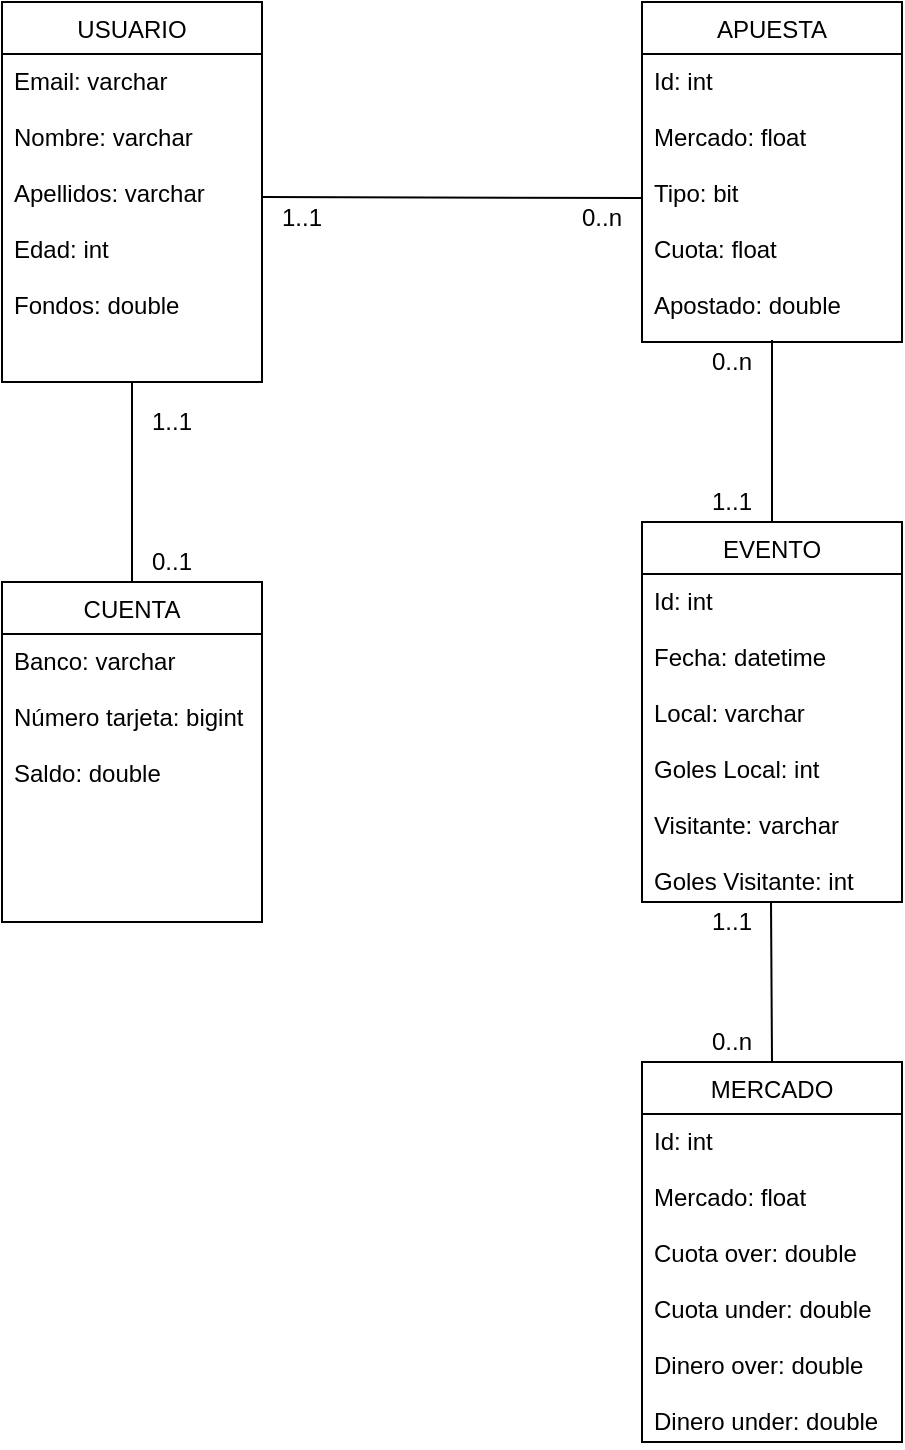 <mxfile version="12.0.0" type="device" pages="1"><diagram id="2VxZGO68ZqQD4nt9917c" name="Page-1"><mxGraphModel dx="768" dy="724" grid="1" gridSize="10" guides="1" tooltips="1" connect="1" arrows="1" fold="1" page="1" pageScale="1" pageWidth="827" pageHeight="1169" math="0" shadow="0"><root><mxCell id="0"/><mxCell id="1" parent="0"/><mxCell id="4smF6gf7_sTRX478Lm-M-1" value="USUARIO" style="swimlane;fontStyle=0;childLayout=stackLayout;horizontal=1;startSize=26;fillColor=none;horizontalStack=0;resizeParent=1;resizeParentMax=0;resizeLast=0;collapsible=1;marginBottom=0;strokeWidth=1;" parent="1" vertex="1"><mxGeometry x="80" y="40" width="130" height="190" as="geometry"><mxRectangle x="80" y="40" width="80" height="26" as="alternateBounds"/></mxGeometry></mxCell><mxCell id="4smF6gf7_sTRX478Lm-M-2" value="Email: varchar&#10;&#10;Nombre: varchar&#10;&#10;Apellidos: varchar&#10;&#10;Edad: int&#10;&#10;Fondos: double" style="text;strokeColor=none;fillColor=none;align=left;verticalAlign=top;spacingLeft=4;spacingRight=4;overflow=hidden;rotatable=0;points=[[0,0.5],[1,0.5]];portConstraint=eastwest;strokeWidth=1;" parent="4smF6gf7_sTRX478Lm-M-1" vertex="1"><mxGeometry y="26" width="130" height="164" as="geometry"/></mxCell><mxCell id="4smF6gf7_sTRX478Lm-M-5" value="CUENTA" style="swimlane;fontStyle=0;childLayout=stackLayout;horizontal=1;startSize=26;fillColor=none;horizontalStack=0;resizeParent=1;resizeParentMax=0;resizeLast=0;collapsible=1;marginBottom=0;strokeWidth=1;" parent="1" vertex="1"><mxGeometry x="80" y="330" width="130" height="170" as="geometry"><mxRectangle x="80" y="40" width="80" height="26" as="alternateBounds"/></mxGeometry></mxCell><mxCell id="4smF6gf7_sTRX478Lm-M-6" value="Banco: varchar&#10;&#10;Número tarjeta: bigint&#10;&#10;Saldo: double" style="text;strokeColor=none;fillColor=none;align=left;verticalAlign=top;spacingLeft=4;spacingRight=4;overflow=hidden;rotatable=0;points=[[0,0.5],[1,0.5]];portConstraint=eastwest;strokeWidth=1;" parent="4smF6gf7_sTRX478Lm-M-5" vertex="1"><mxGeometry y="26" width="130" height="144" as="geometry"/></mxCell><mxCell id="4smF6gf7_sTRX478Lm-M-7" value="APUESTA" style="swimlane;fontStyle=0;childLayout=stackLayout;horizontal=1;startSize=26;fillColor=none;horizontalStack=0;resizeParent=1;resizeParentMax=0;resizeLast=0;collapsible=1;marginBottom=0;strokeWidth=1;" parent="1" vertex="1"><mxGeometry x="400" y="40" width="130" height="170" as="geometry"><mxRectangle x="80" y="40" width="80" height="26" as="alternateBounds"/></mxGeometry></mxCell><mxCell id="4smF6gf7_sTRX478Lm-M-8" value="Id: int&#10;&#10;Mercado: float&#10;&#10;Tipo: bit&#10;&#10;Cuota: float&#10;&#10;Apostado: double" style="text;strokeColor=none;fillColor=none;align=left;verticalAlign=top;spacingLeft=4;spacingRight=4;overflow=hidden;rotatable=0;points=[[0,0.5],[1,0.5]];portConstraint=eastwest;strokeWidth=1;" parent="4smF6gf7_sTRX478Lm-M-7" vertex="1"><mxGeometry y="26" width="130" height="144" as="geometry"/></mxCell><mxCell id="4smF6gf7_sTRX478Lm-M-9" value="EVENTO" style="swimlane;fontStyle=0;childLayout=stackLayout;horizontal=1;startSize=26;fillColor=none;horizontalStack=0;resizeParent=1;resizeParentMax=0;resizeLast=0;collapsible=1;marginBottom=0;strokeWidth=1;" parent="1" vertex="1"><mxGeometry x="400" y="300" width="130" height="190" as="geometry"><mxRectangle x="80" y="40" width="80" height="26" as="alternateBounds"/></mxGeometry></mxCell><mxCell id="4smF6gf7_sTRX478Lm-M-10" value="Id: int&#10;&#10;Fecha: datetime&#10;&#10;Local: varchar&#10;&#10;Goles Local: int&#10;&#10;Visitante: varchar&#10;&#10;Goles Visitante: int" style="text;strokeColor=none;fillColor=none;align=left;verticalAlign=top;spacingLeft=4;spacingRight=4;overflow=hidden;rotatable=0;points=[[0,0.5],[1,0.5]];portConstraint=eastwest;strokeWidth=1;" parent="4smF6gf7_sTRX478Lm-M-9" vertex="1"><mxGeometry y="26" width="130" height="164" as="geometry"/></mxCell><mxCell id="4smF6gf7_sTRX478Lm-M-19" value="MERCADO" style="swimlane;fontStyle=0;childLayout=stackLayout;horizontal=1;startSize=26;fillColor=none;horizontalStack=0;resizeParent=1;resizeParentMax=0;resizeLast=0;collapsible=1;marginBottom=0;strokeWidth=1;" parent="1" vertex="1"><mxGeometry x="400" y="570" width="130" height="190" as="geometry"><mxRectangle x="80" y="40" width="80" height="26" as="alternateBounds"/></mxGeometry></mxCell><mxCell id="4smF6gf7_sTRX478Lm-M-20" value="Id: int&#10;&#10;Mercado: float&#10;&#10;Cuota over: double&#10;&#10;Cuota under: double&#10;&#10;Dinero over: double&#10;&#10;Dinero under: double" style="text;strokeColor=none;fillColor=none;align=left;verticalAlign=top;spacingLeft=4;spacingRight=4;overflow=hidden;rotatable=0;points=[[0,0.5],[1,0.5]];portConstraint=eastwest;strokeWidth=1;" parent="4smF6gf7_sTRX478Lm-M-19" vertex="1"><mxGeometry y="26" width="130" height="164" as="geometry"/></mxCell><mxCell id="4smF6gf7_sTRX478Lm-M-21" value="" style="endArrow=none;html=1;exitX=1.003;exitY=0.436;exitDx=0;exitDy=0;entryX=0;entryY=0.5;entryDx=0;entryDy=0;strokeWidth=1;exitPerimeter=0;" parent="1" source="4smF6gf7_sTRX478Lm-M-2" target="4smF6gf7_sTRX478Lm-M-8" edge="1"><mxGeometry width="50" height="50" relative="1" as="geometry"><mxPoint x="260" y="160" as="sourcePoint"/><mxPoint x="330" y="190" as="targetPoint"/></mxGeometry></mxCell><mxCell id="4smF6gf7_sTRX478Lm-M-22" value="" style="endArrow=none;html=1;entryX=0.5;entryY=0;entryDx=0;entryDy=0;strokeWidth=1;" parent="1" target="4smF6gf7_sTRX478Lm-M-5" edge="1"><mxGeometry width="50" height="50" relative="1" as="geometry"><mxPoint x="145" y="230" as="sourcePoint"/><mxPoint x="325" y="250" as="targetPoint"/></mxGeometry></mxCell><mxCell id="4smF6gf7_sTRX478Lm-M-24" value="" style="endArrow=none;html=1;entryX=0.5;entryY=0;entryDx=0;entryDy=0;strokeWidth=1;" parent="1" edge="1"><mxGeometry width="50" height="50" relative="1" as="geometry"><mxPoint x="465" y="209" as="sourcePoint"/><mxPoint x="465" y="300" as="targetPoint"/></mxGeometry></mxCell><mxCell id="4smF6gf7_sTRX478Lm-M-29" value="0..1" style="text;html=1;strokeColor=none;fillColor=none;align=center;verticalAlign=middle;whiteSpace=wrap;rounded=0;strokeWidth=1;" parent="1" vertex="1"><mxGeometry x="145" y="310" width="40" height="20" as="geometry"/></mxCell><mxCell id="4smF6gf7_sTRX478Lm-M-30" value="1..1" style="text;html=1;strokeColor=none;fillColor=none;align=center;verticalAlign=middle;whiteSpace=wrap;rounded=0;strokeWidth=1;" parent="1" vertex="1"><mxGeometry x="145" y="240" width="40" height="20" as="geometry"/></mxCell><mxCell id="4smF6gf7_sTRX478Lm-M-31" value="0..n" style="text;html=1;strokeColor=none;fillColor=none;align=center;verticalAlign=middle;whiteSpace=wrap;rounded=0;strokeWidth=1;" parent="1" vertex="1"><mxGeometry x="360" y="138" width="40" height="20" as="geometry"/></mxCell><mxCell id="4smF6gf7_sTRX478Lm-M-32" value="1..1" style="text;html=1;strokeColor=none;fillColor=none;align=center;verticalAlign=middle;whiteSpace=wrap;rounded=0;strokeWidth=1;" parent="1" vertex="1"><mxGeometry x="210" y="138" width="40" height="20" as="geometry"/></mxCell><mxCell id="4smF6gf7_sTRX478Lm-M-33" value="0..n" style="text;html=1;strokeColor=none;fillColor=none;align=center;verticalAlign=middle;whiteSpace=wrap;rounded=0;strokeWidth=1;" parent="1" vertex="1"><mxGeometry x="425" y="210" width="40" height="20" as="geometry"/></mxCell><mxCell id="4smF6gf7_sTRX478Lm-M-34" value="1..1" style="text;html=1;strokeColor=none;fillColor=none;align=center;verticalAlign=middle;whiteSpace=wrap;rounded=0;strokeWidth=1;" parent="1" vertex="1"><mxGeometry x="425" y="280" width="40" height="20" as="geometry"/></mxCell><mxCell id="12oeiuZdmgalIo_ErThh-1" value="" style="endArrow=none;html=1;strokeWidth=1;entryX=0.5;entryY=0;entryDx=0;entryDy=0;" parent="1" target="4smF6gf7_sTRX478Lm-M-19" edge="1"><mxGeometry width="50" height="50" relative="1" as="geometry"><mxPoint x="464.5" y="490" as="sourcePoint"/><mxPoint x="500" y="550" as="targetPoint"/></mxGeometry></mxCell><mxCell id="12oeiuZdmgalIo_ErThh-2" value="0..n" style="text;html=1;strokeColor=none;fillColor=none;align=center;verticalAlign=middle;whiteSpace=wrap;rounded=0;strokeWidth=1;" parent="1" vertex="1"><mxGeometry x="425" y="550" width="40" height="20" as="geometry"/></mxCell><mxCell id="12oeiuZdmgalIo_ErThh-3" value="1..1" style="text;html=1;strokeColor=none;fillColor=none;align=center;verticalAlign=middle;whiteSpace=wrap;rounded=0;strokeWidth=1;" parent="1" vertex="1"><mxGeometry x="425" y="490" width="40" height="20" as="geometry"/></mxCell></root></mxGraphModel></diagram></mxfile>